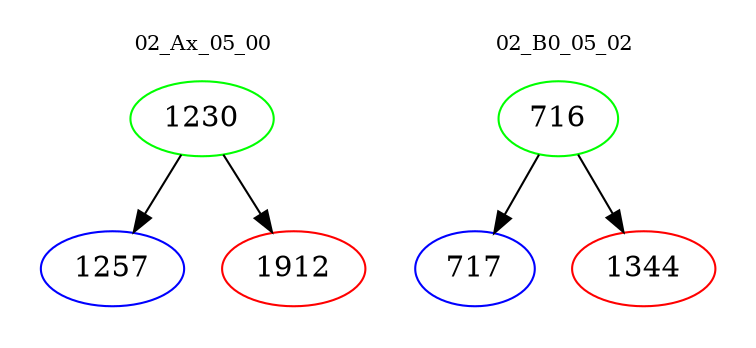 digraph{
subgraph cluster_0 {
color = white
label = "02_Ax_05_00";
fontsize=10;
T0_1230 [label="1230", color="green"]
T0_1230 -> T0_1257 [color="black"]
T0_1257 [label="1257", color="blue"]
T0_1230 -> T0_1912 [color="black"]
T0_1912 [label="1912", color="red"]
}
subgraph cluster_1 {
color = white
label = "02_B0_05_02";
fontsize=10;
T1_716 [label="716", color="green"]
T1_716 -> T1_717 [color="black"]
T1_717 [label="717", color="blue"]
T1_716 -> T1_1344 [color="black"]
T1_1344 [label="1344", color="red"]
}
}
